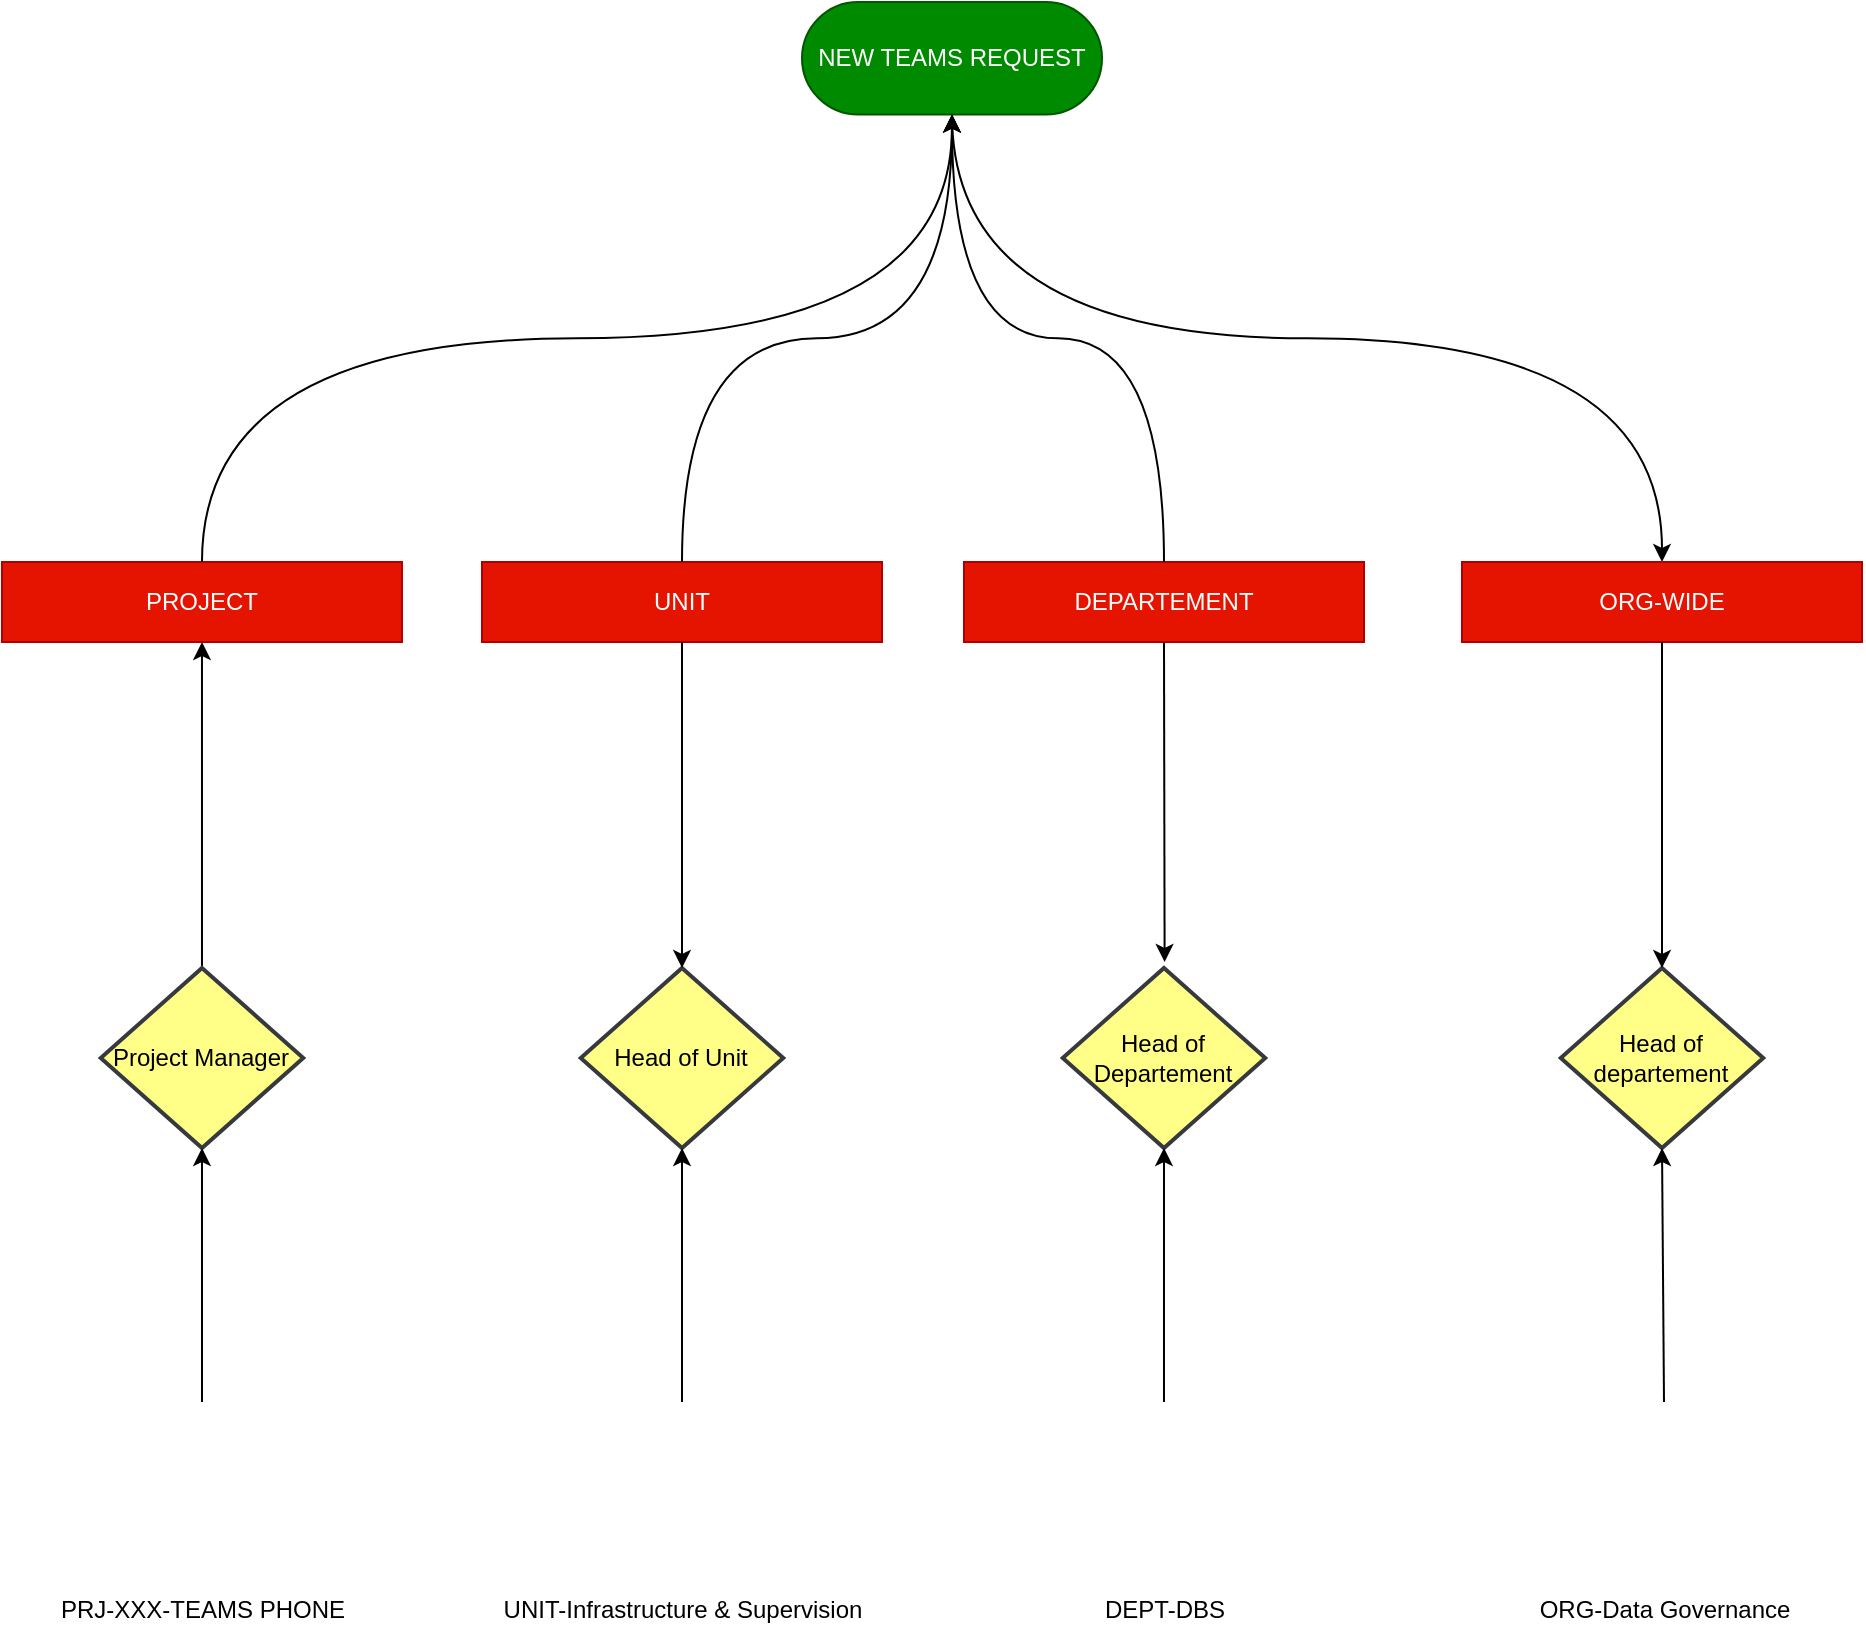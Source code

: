<mxfile version="26.0.15">
  <diagram name="Page-1" id="qsjaHbLbPRIbIvOkds3Z">
    <mxGraphModel dx="1491" dy="1995" grid="1" gridSize="10" guides="1" tooltips="1" connect="1" arrows="1" fold="1" page="1" pageScale="1" pageWidth="850" pageHeight="1100" math="0" shadow="0">
      <root>
        <mxCell id="0" />
        <mxCell id="1" parent="0" />
        <mxCell id="RH89xZo34Ap5GHKMdI0g-27" style="rounded=0;orthogonalLoop=1;jettySize=auto;html=1;exitX=0.5;exitY=0;exitDx=0;exitDy=0;exitPerimeter=0;entryX=0.5;entryY=1;entryDx=0;entryDy=0;" edge="1" parent="1" source="Q5ZKdDUHBjKaG26kKV8o-2" target="RH89xZo34Ap5GHKMdI0g-2">
          <mxGeometry relative="1" as="geometry" />
        </mxCell>
        <mxCell id="Q5ZKdDUHBjKaG26kKV8o-2" value="Project Manager" style="strokeWidth=2;html=1;shape=mxgraph.flowchart.decision;whiteSpace=wrap;fillColor=#ffff88;strokeColor=#36393d;" parent="1" vertex="1">
          <mxGeometry x="169.37" y="363" width="101.25" height="90" as="geometry" />
        </mxCell>
        <mxCell id="RH89xZo34Ap5GHKMdI0g-20" style="edgeStyle=orthogonalEdgeStyle;rounded=0;orthogonalLoop=1;jettySize=auto;html=1;exitX=0.5;exitY=0.5;exitDx=0;exitDy=28.125;exitPerimeter=0;curved=1;" edge="1" parent="1" source="RH89xZo34Ap5GHKMdI0g-1" target="RH89xZo34Ap5GHKMdI0g-16">
          <mxGeometry relative="1" as="geometry" />
        </mxCell>
        <mxCell id="RH89xZo34Ap5GHKMdI0g-1" value="NEW TEAMS REQUEST" style="html=1;dashed=0;whiteSpace=wrap;shape=mxgraph.dfd.start;fillColor=#008a00;fontColor=#ffffff;strokeColor=#005700;" vertex="1" parent="1">
          <mxGeometry x="520" y="-120" width="150" height="56.25" as="geometry" />
        </mxCell>
        <mxCell id="RH89xZo34Ap5GHKMdI0g-2" value="PROJECT" style="rounded=0;whiteSpace=wrap;html=1;fillColor=#e51400;fontColor=#ffffff;strokeColor=#B20000;" vertex="1" parent="1">
          <mxGeometry x="119.99" y="160" width="200" height="40" as="geometry" />
        </mxCell>
        <mxCell id="RH89xZo34Ap5GHKMdI0g-9" value="PRJ-XXX-TEAMS PHONE" style="shape=image;html=1;verticalAlign=top;verticalLabelPosition=bottom;labelBackgroundColor=#ffffff;imageAspect=0;aspect=fixed;image=https://cdn0.iconfinder.com/data/icons/logos-microsoft-office-365/128/Microsoft_Office-10-128.png" vertex="1" parent="1">
          <mxGeometry x="175" y="580" width="90" height="90" as="geometry" />
        </mxCell>
        <mxCell id="RH89xZo34Ap5GHKMdI0g-14" value="UNIT" style="rounded=0;whiteSpace=wrap;html=1;fillColor=#e51400;fontColor=#ffffff;strokeColor=#B20000;" vertex="1" parent="1">
          <mxGeometry x="360" y="160" width="200" height="40" as="geometry" />
        </mxCell>
        <mxCell id="RH89xZo34Ap5GHKMdI0g-29" style="rounded=0;orthogonalLoop=1;jettySize=auto;html=1;exitX=0.5;exitY=1;exitDx=0;exitDy=0;" edge="1" parent="1" source="RH89xZo34Ap5GHKMdI0g-15">
          <mxGeometry relative="1" as="geometry">
            <mxPoint x="701.308" y="360" as="targetPoint" />
          </mxGeometry>
        </mxCell>
        <mxCell id="RH89xZo34Ap5GHKMdI0g-15" value="DEPARTEMENT" style="rounded=0;whiteSpace=wrap;html=1;fillColor=#e51400;fontColor=#ffffff;strokeColor=#B20000;" vertex="1" parent="1">
          <mxGeometry x="601" y="160" width="200" height="40" as="geometry" />
        </mxCell>
        <mxCell id="RH89xZo34Ap5GHKMdI0g-16" value="ORG-WIDE" style="rounded=0;whiteSpace=wrap;html=1;fillColor=#e51400;fontColor=#ffffff;strokeColor=#B20000;" vertex="1" parent="1">
          <mxGeometry x="850" y="160" width="200" height="40" as="geometry" />
        </mxCell>
        <mxCell id="RH89xZo34Ap5GHKMdI0g-17" value="Head of Unit" style="strokeWidth=2;html=1;shape=mxgraph.flowchart.decision;whiteSpace=wrap;fillColor=#ffff88;strokeColor=#36393d;" vertex="1" parent="1">
          <mxGeometry x="409.38" y="363" width="101.25" height="90" as="geometry" />
        </mxCell>
        <mxCell id="RH89xZo34Ap5GHKMdI0g-18" value="Head of Departement" style="strokeWidth=2;html=1;shape=mxgraph.flowchart.decision;whiteSpace=wrap;fillColor=#ffff88;strokeColor=#36393d;" vertex="1" parent="1">
          <mxGeometry x="650.37" y="363" width="101.25" height="90" as="geometry" />
        </mxCell>
        <mxCell id="RH89xZo34Ap5GHKMdI0g-19" value="Head of departement" style="strokeWidth=2;html=1;shape=mxgraph.flowchart.decision;whiteSpace=wrap;fillColor=#ffff88;strokeColor=#36393d;" vertex="1" parent="1">
          <mxGeometry x="899.38" y="363" width="101.25" height="90" as="geometry" />
        </mxCell>
        <mxCell id="RH89xZo34Ap5GHKMdI0g-21" style="edgeStyle=orthogonalEdgeStyle;rounded=0;orthogonalLoop=1;jettySize=auto;html=1;exitX=0.5;exitY=0;exitDx=0;exitDy=0;entryX=0.5;entryY=0.5;entryDx=0;entryDy=28.125;entryPerimeter=0;curved=1;" edge="1" parent="1" source="RH89xZo34Ap5GHKMdI0g-15" target="RH89xZo34Ap5GHKMdI0g-1">
          <mxGeometry relative="1" as="geometry" />
        </mxCell>
        <mxCell id="RH89xZo34Ap5GHKMdI0g-22" style="edgeStyle=orthogonalEdgeStyle;rounded=0;orthogonalLoop=1;jettySize=auto;html=1;exitX=0.5;exitY=0;exitDx=0;exitDy=0;entryX=0.5;entryY=0.5;entryDx=0;entryDy=28.125;entryPerimeter=0;curved=1;" edge="1" parent="1" source="RH89xZo34Ap5GHKMdI0g-14" target="RH89xZo34Ap5GHKMdI0g-1">
          <mxGeometry relative="1" as="geometry" />
        </mxCell>
        <mxCell id="RH89xZo34Ap5GHKMdI0g-24" value="UNIT-Infrastructure &amp;amp; Supervision" style="shape=image;html=1;verticalAlign=top;verticalLabelPosition=bottom;labelBackgroundColor=#ffffff;imageAspect=0;aspect=fixed;image=https://cdn0.iconfinder.com/data/icons/logos-microsoft-office-365/128/Microsoft_Office-10-128.png" vertex="1" parent="1">
          <mxGeometry x="415" y="580" width="90" height="90" as="geometry" />
        </mxCell>
        <mxCell id="RH89xZo34Ap5GHKMdI0g-25" value="DEPT-DBS" style="shape=image;html=1;verticalAlign=top;verticalLabelPosition=bottom;labelBackgroundColor=#ffffff;imageAspect=0;aspect=fixed;image=https://cdn0.iconfinder.com/data/icons/logos-microsoft-office-365/128/Microsoft_Office-10-128.png" vertex="1" parent="1">
          <mxGeometry x="656" y="580" width="90" height="90" as="geometry" />
        </mxCell>
        <mxCell id="RH89xZo34Ap5GHKMdI0g-26" value="ORG-Data Governance" style="shape=image;html=1;verticalAlign=top;verticalLabelPosition=bottom;labelBackgroundColor=#ffffff;imageAspect=0;aspect=fixed;image=https://cdn0.iconfinder.com/data/icons/logos-microsoft-office-365/128/Microsoft_Office-10-128.png" vertex="1" parent="1">
          <mxGeometry x="906" y="580" width="90" height="90" as="geometry" />
        </mxCell>
        <mxCell id="RH89xZo34Ap5GHKMdI0g-28" style="rounded=0;orthogonalLoop=1;jettySize=auto;html=1;exitX=0.5;exitY=1;exitDx=0;exitDy=0;entryX=0.5;entryY=0;entryDx=0;entryDy=0;entryPerimeter=0;" edge="1" parent="1" source="RH89xZo34Ap5GHKMdI0g-14" target="RH89xZo34Ap5GHKMdI0g-17">
          <mxGeometry relative="1" as="geometry" />
        </mxCell>
        <mxCell id="RH89xZo34Ap5GHKMdI0g-30" style="rounded=0;orthogonalLoop=1;jettySize=auto;html=1;exitX=0.5;exitY=1;exitDx=0;exitDy=0;entryX=0.5;entryY=0;entryDx=0;entryDy=0;entryPerimeter=0;" edge="1" parent="1" source="RH89xZo34Ap5GHKMdI0g-16" target="RH89xZo34Ap5GHKMdI0g-19">
          <mxGeometry relative="1" as="geometry" />
        </mxCell>
        <mxCell id="RH89xZo34Ap5GHKMdI0g-31" style="rounded=0;orthogonalLoop=1;jettySize=auto;html=1;exitX=0.5;exitY=0;exitDx=0;exitDy=0;entryX=0.5;entryY=1;entryDx=0;entryDy=0;entryPerimeter=0;" edge="1" parent="1" source="RH89xZo34Ap5GHKMdI0g-26" target="RH89xZo34Ap5GHKMdI0g-19">
          <mxGeometry relative="1" as="geometry" />
        </mxCell>
        <mxCell id="RH89xZo34Ap5GHKMdI0g-32" style="rounded=0;orthogonalLoop=1;jettySize=auto;html=1;exitX=0.5;exitY=0;exitDx=0;exitDy=0;entryX=0.5;entryY=1;entryDx=0;entryDy=0;entryPerimeter=0;" edge="1" parent="1" source="RH89xZo34Ap5GHKMdI0g-25" target="RH89xZo34Ap5GHKMdI0g-18">
          <mxGeometry relative="1" as="geometry" />
        </mxCell>
        <mxCell id="RH89xZo34Ap5GHKMdI0g-33" style="rounded=0;orthogonalLoop=1;jettySize=auto;html=1;exitX=0.5;exitY=0;exitDx=0;exitDy=0;entryX=0.5;entryY=1;entryDx=0;entryDy=0;entryPerimeter=0;" edge="1" parent="1" source="RH89xZo34Ap5GHKMdI0g-24" target="RH89xZo34Ap5GHKMdI0g-17">
          <mxGeometry relative="1" as="geometry" />
        </mxCell>
        <mxCell id="RH89xZo34Ap5GHKMdI0g-34" style="rounded=0;orthogonalLoop=1;jettySize=auto;html=1;exitX=0.5;exitY=0;exitDx=0;exitDy=0;entryX=0.5;entryY=1;entryDx=0;entryDy=0;entryPerimeter=0;" edge="1" parent="1" source="RH89xZo34Ap5GHKMdI0g-9" target="Q5ZKdDUHBjKaG26kKV8o-2">
          <mxGeometry relative="1" as="geometry" />
        </mxCell>
        <mxCell id="RH89xZo34Ap5GHKMdI0g-35" style="edgeStyle=orthogonalEdgeStyle;curved=1;rounded=0;orthogonalLoop=1;jettySize=auto;html=1;exitX=0.5;exitY=0;exitDx=0;exitDy=0;entryX=0.5;entryY=0.5;entryDx=0;entryDy=28.125;entryPerimeter=0;" edge="1" parent="1" source="RH89xZo34Ap5GHKMdI0g-2" target="RH89xZo34Ap5GHKMdI0g-1">
          <mxGeometry relative="1" as="geometry" />
        </mxCell>
      </root>
    </mxGraphModel>
  </diagram>
</mxfile>
